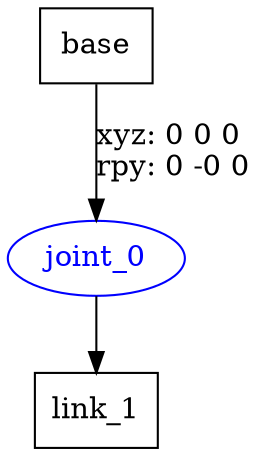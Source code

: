 digraph G {
node [shape=box];
"base" [label="base"];
"link_1" [label="link_1"];
node [shape=ellipse, color=blue, fontcolor=blue];
"base" -> "joint_0" [label="xyz: 0 0 0 \nrpy: 0 -0 0"]
"joint_0" -> "link_1"
}
